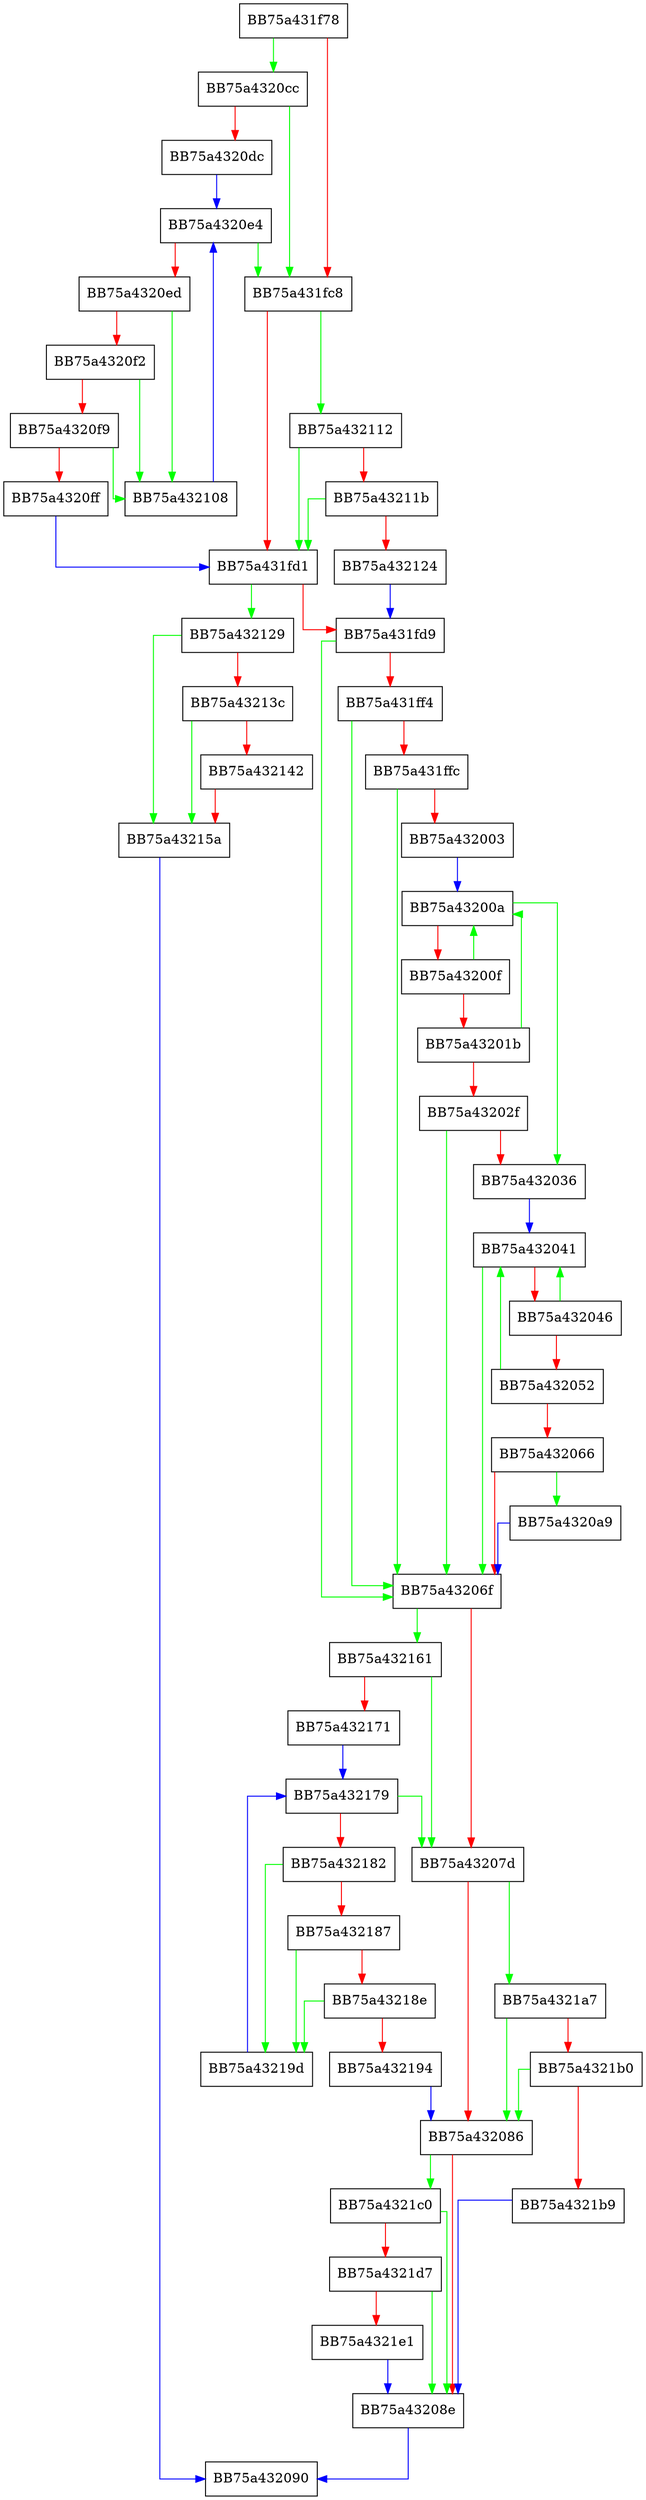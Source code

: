 digraph PopulateEnvironmentDB {
  node [shape="box"];
  graph [splines=ortho];
  BB75a431f78 -> BB75a4320cc [color="green"];
  BB75a431f78 -> BB75a431fc8 [color="red"];
  BB75a431fc8 -> BB75a432112 [color="green"];
  BB75a431fc8 -> BB75a431fd1 [color="red"];
  BB75a431fd1 -> BB75a432129 [color="green"];
  BB75a431fd1 -> BB75a431fd9 [color="red"];
  BB75a431fd9 -> BB75a43206f [color="green"];
  BB75a431fd9 -> BB75a431ff4 [color="red"];
  BB75a431ff4 -> BB75a43206f [color="green"];
  BB75a431ff4 -> BB75a431ffc [color="red"];
  BB75a431ffc -> BB75a43206f [color="green"];
  BB75a431ffc -> BB75a432003 [color="red"];
  BB75a432003 -> BB75a43200a [color="blue"];
  BB75a43200a -> BB75a432036 [color="green"];
  BB75a43200a -> BB75a43200f [color="red"];
  BB75a43200f -> BB75a43200a [color="green"];
  BB75a43200f -> BB75a43201b [color="red"];
  BB75a43201b -> BB75a43200a [color="green"];
  BB75a43201b -> BB75a43202f [color="red"];
  BB75a43202f -> BB75a43206f [color="green"];
  BB75a43202f -> BB75a432036 [color="red"];
  BB75a432036 -> BB75a432041 [color="blue"];
  BB75a432041 -> BB75a43206f [color="green"];
  BB75a432041 -> BB75a432046 [color="red"];
  BB75a432046 -> BB75a432041 [color="green"];
  BB75a432046 -> BB75a432052 [color="red"];
  BB75a432052 -> BB75a432041 [color="green"];
  BB75a432052 -> BB75a432066 [color="red"];
  BB75a432066 -> BB75a4320a9 [color="green"];
  BB75a432066 -> BB75a43206f [color="red"];
  BB75a43206f -> BB75a432161 [color="green"];
  BB75a43206f -> BB75a43207d [color="red"];
  BB75a43207d -> BB75a4321a7 [color="green"];
  BB75a43207d -> BB75a432086 [color="red"];
  BB75a432086 -> BB75a4321c0 [color="green"];
  BB75a432086 -> BB75a43208e [color="red"];
  BB75a43208e -> BB75a432090 [color="blue"];
  BB75a4320a9 -> BB75a43206f [color="blue"];
  BB75a4320cc -> BB75a431fc8 [color="green"];
  BB75a4320cc -> BB75a4320dc [color="red"];
  BB75a4320dc -> BB75a4320e4 [color="blue"];
  BB75a4320e4 -> BB75a431fc8 [color="green"];
  BB75a4320e4 -> BB75a4320ed [color="red"];
  BB75a4320ed -> BB75a432108 [color="green"];
  BB75a4320ed -> BB75a4320f2 [color="red"];
  BB75a4320f2 -> BB75a432108 [color="green"];
  BB75a4320f2 -> BB75a4320f9 [color="red"];
  BB75a4320f9 -> BB75a432108 [color="green"];
  BB75a4320f9 -> BB75a4320ff [color="red"];
  BB75a4320ff -> BB75a431fd1 [color="blue"];
  BB75a432108 -> BB75a4320e4 [color="blue"];
  BB75a432112 -> BB75a431fd1 [color="green"];
  BB75a432112 -> BB75a43211b [color="red"];
  BB75a43211b -> BB75a431fd1 [color="green"];
  BB75a43211b -> BB75a432124 [color="red"];
  BB75a432124 -> BB75a431fd9 [color="blue"];
  BB75a432129 -> BB75a43215a [color="green"];
  BB75a432129 -> BB75a43213c [color="red"];
  BB75a43213c -> BB75a43215a [color="green"];
  BB75a43213c -> BB75a432142 [color="red"];
  BB75a432142 -> BB75a43215a [color="red"];
  BB75a43215a -> BB75a432090 [color="blue"];
  BB75a432161 -> BB75a43207d [color="green"];
  BB75a432161 -> BB75a432171 [color="red"];
  BB75a432171 -> BB75a432179 [color="blue"];
  BB75a432179 -> BB75a43207d [color="green"];
  BB75a432179 -> BB75a432182 [color="red"];
  BB75a432182 -> BB75a43219d [color="green"];
  BB75a432182 -> BB75a432187 [color="red"];
  BB75a432187 -> BB75a43219d [color="green"];
  BB75a432187 -> BB75a43218e [color="red"];
  BB75a43218e -> BB75a43219d [color="green"];
  BB75a43218e -> BB75a432194 [color="red"];
  BB75a432194 -> BB75a432086 [color="blue"];
  BB75a43219d -> BB75a432179 [color="blue"];
  BB75a4321a7 -> BB75a432086 [color="green"];
  BB75a4321a7 -> BB75a4321b0 [color="red"];
  BB75a4321b0 -> BB75a432086 [color="green"];
  BB75a4321b0 -> BB75a4321b9 [color="red"];
  BB75a4321b9 -> BB75a43208e [color="blue"];
  BB75a4321c0 -> BB75a43208e [color="green"];
  BB75a4321c0 -> BB75a4321d7 [color="red"];
  BB75a4321d7 -> BB75a43208e [color="green"];
  BB75a4321d7 -> BB75a4321e1 [color="red"];
  BB75a4321e1 -> BB75a43208e [color="blue"];
}